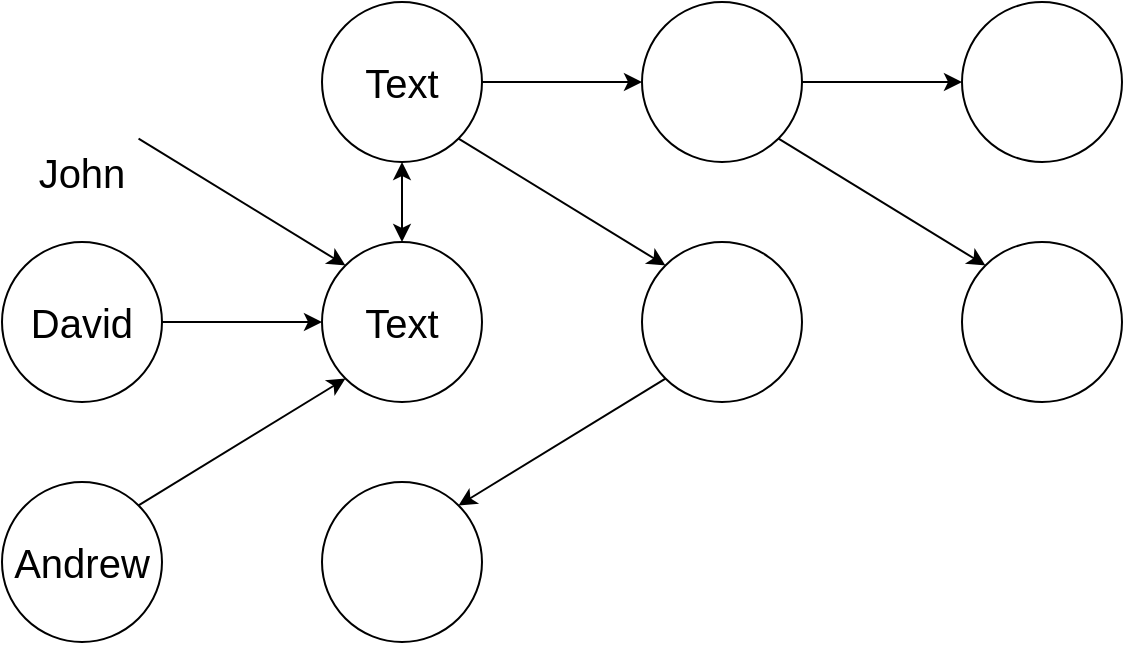 <mxfile version="24.4.0" type="github">
  <diagram name="Page-1" id="4lIlH1OuXLUZxJN4ktV7">
    <mxGraphModel dx="1434" dy="754" grid="1" gridSize="10" guides="1" tooltips="1" connect="1" arrows="1" fold="1" page="1" pageScale="1" pageWidth="850" pageHeight="1100" math="0" shadow="0">
      <root>
        <mxCell id="0" />
        <mxCell id="1" parent="0" />
        <mxCell id="Kv9D4B0Zs7DHX9cIgN15-2" value="" style="ellipse;whiteSpace=wrap;html=1;aspect=fixed;" parent="1" vertex="1">
          <mxGeometry x="160" y="360" width="80" height="80" as="geometry" />
        </mxCell>
        <mxCell id="Kv9D4B0Zs7DHX9cIgN15-3" value="" style="ellipse;whiteSpace=wrap;html=1;aspect=fixed;" parent="1" vertex="1">
          <mxGeometry x="160" y="240" width="80" height="80" as="geometry" />
        </mxCell>
        <mxCell id="Kv9D4B0Zs7DHX9cIgN15-4" value="" style="ellipse;whiteSpace=wrap;html=1;aspect=fixed;" parent="1" vertex="1">
          <mxGeometry x="320" y="240" width="80" height="80" as="geometry" />
        </mxCell>
        <mxCell id="Kv9D4B0Zs7DHX9cIgN15-5" value="" style="ellipse;whiteSpace=wrap;html=1;aspect=fixed;" parent="1" vertex="1">
          <mxGeometry x="320" y="120" width="80" height="80" as="geometry" />
        </mxCell>
        <mxCell id="Kv9D4B0Zs7DHX9cIgN15-6" value="" style="ellipse;whiteSpace=wrap;html=1;aspect=fixed;" parent="1" vertex="1">
          <mxGeometry x="320" y="360" width="80" height="80" as="geometry" />
        </mxCell>
        <mxCell id="Kv9D4B0Zs7DHX9cIgN15-7" value="" style="ellipse;whiteSpace=wrap;html=1;aspect=fixed;" parent="1" vertex="1">
          <mxGeometry x="480" y="120" width="80" height="80" as="geometry" />
        </mxCell>
        <mxCell id="Kv9D4B0Zs7DHX9cIgN15-8" value="" style="ellipse;whiteSpace=wrap;html=1;aspect=fixed;" parent="1" vertex="1">
          <mxGeometry x="480" y="240" width="80" height="80" as="geometry" />
        </mxCell>
        <mxCell id="Kv9D4B0Zs7DHX9cIgN15-10" value="" style="ellipse;whiteSpace=wrap;html=1;aspect=fixed;" parent="1" vertex="1">
          <mxGeometry x="640" y="120" width="80" height="80" as="geometry" />
        </mxCell>
        <mxCell id="Kv9D4B0Zs7DHX9cIgN15-11" value="" style="ellipse;whiteSpace=wrap;html=1;aspect=fixed;" parent="1" vertex="1">
          <mxGeometry x="640" y="240" width="80" height="80" as="geometry" />
        </mxCell>
        <mxCell id="Kv9D4B0Zs7DHX9cIgN15-16" value="" style="endArrow=classic;html=1;rounded=0;exitX=1;exitY=1;exitDx=0;exitDy=0;entryX=0;entryY=0;entryDx=0;entryDy=0;" parent="1" target="Kv9D4B0Zs7DHX9cIgN15-4" edge="1">
          <mxGeometry width="50" height="50" relative="1" as="geometry">
            <mxPoint x="228.284" y="188.284" as="sourcePoint" />
            <mxPoint x="450" y="360" as="targetPoint" />
          </mxGeometry>
        </mxCell>
        <mxCell id="Kv9D4B0Zs7DHX9cIgN15-17" value="" style="endArrow=classic;html=1;rounded=0;exitX=1;exitY=0.5;exitDx=0;exitDy=0;entryX=0;entryY=0.5;entryDx=0;entryDy=0;" parent="1" source="Kv9D4B0Zs7DHX9cIgN15-3" target="Kv9D4B0Zs7DHX9cIgN15-4" edge="1">
          <mxGeometry width="50" height="50" relative="1" as="geometry">
            <mxPoint x="400" y="410" as="sourcePoint" />
            <mxPoint x="450" y="360" as="targetPoint" />
          </mxGeometry>
        </mxCell>
        <mxCell id="Kv9D4B0Zs7DHX9cIgN15-18" value="" style="endArrow=classic;html=1;rounded=0;exitX=1;exitY=0;exitDx=0;exitDy=0;entryX=0;entryY=1;entryDx=0;entryDy=0;" parent="1" source="Kv9D4B0Zs7DHX9cIgN15-2" target="Kv9D4B0Zs7DHX9cIgN15-4" edge="1">
          <mxGeometry width="50" height="50" relative="1" as="geometry">
            <mxPoint x="400" y="410" as="sourcePoint" />
            <mxPoint x="450" y="360" as="targetPoint" />
          </mxGeometry>
        </mxCell>
        <mxCell id="Kv9D4B0Zs7DHX9cIgN15-19" value="" style="endArrow=classic;startArrow=classic;html=1;rounded=0;entryX=0.5;entryY=1;entryDx=0;entryDy=0;exitX=0.5;exitY=0;exitDx=0;exitDy=0;" parent="1" source="Kv9D4B0Zs7DHX9cIgN15-4" target="Kv9D4B0Zs7DHX9cIgN15-5" edge="1">
          <mxGeometry width="50" height="50" relative="1" as="geometry">
            <mxPoint x="400" y="410" as="sourcePoint" />
            <mxPoint x="450" y="360" as="targetPoint" />
          </mxGeometry>
        </mxCell>
        <mxCell id="Kv9D4B0Zs7DHX9cIgN15-20" value="" style="endArrow=classic;html=1;rounded=0;exitX=1;exitY=0.5;exitDx=0;exitDy=0;entryX=0;entryY=0.5;entryDx=0;entryDy=0;" parent="1" source="Kv9D4B0Zs7DHX9cIgN15-5" target="Kv9D4B0Zs7DHX9cIgN15-7" edge="1">
          <mxGeometry width="50" height="50" relative="1" as="geometry">
            <mxPoint x="400" y="410" as="sourcePoint" />
            <mxPoint x="450" y="360" as="targetPoint" />
          </mxGeometry>
        </mxCell>
        <mxCell id="Kv9D4B0Zs7DHX9cIgN15-21" value="" style="endArrow=classic;html=1;rounded=0;exitX=1;exitY=1;exitDx=0;exitDy=0;entryX=0;entryY=0;entryDx=0;entryDy=0;" parent="1" source="Kv9D4B0Zs7DHX9cIgN15-5" target="Kv9D4B0Zs7DHX9cIgN15-8" edge="1">
          <mxGeometry width="50" height="50" relative="1" as="geometry">
            <mxPoint x="400" y="410" as="sourcePoint" />
            <mxPoint x="450" y="360" as="targetPoint" />
          </mxGeometry>
        </mxCell>
        <mxCell id="Kv9D4B0Zs7DHX9cIgN15-22" value="" style="endArrow=classic;html=1;rounded=0;exitX=0;exitY=1;exitDx=0;exitDy=0;entryX=1;entryY=0;entryDx=0;entryDy=0;" parent="1" source="Kv9D4B0Zs7DHX9cIgN15-8" target="Kv9D4B0Zs7DHX9cIgN15-6" edge="1">
          <mxGeometry width="50" height="50" relative="1" as="geometry">
            <mxPoint x="400" y="410" as="sourcePoint" />
            <mxPoint x="450" y="360" as="targetPoint" />
          </mxGeometry>
        </mxCell>
        <mxCell id="Kv9D4B0Zs7DHX9cIgN15-23" value="" style="endArrow=classic;html=1;rounded=0;exitX=1;exitY=0.5;exitDx=0;exitDy=0;entryX=0;entryY=0.5;entryDx=0;entryDy=0;" parent="1" source="Kv9D4B0Zs7DHX9cIgN15-7" target="Kv9D4B0Zs7DHX9cIgN15-10" edge="1">
          <mxGeometry width="50" height="50" relative="1" as="geometry">
            <mxPoint x="400" y="410" as="sourcePoint" />
            <mxPoint x="450" y="360" as="targetPoint" />
          </mxGeometry>
        </mxCell>
        <mxCell id="Kv9D4B0Zs7DHX9cIgN15-24" value="" style="endArrow=classic;html=1;rounded=0;exitX=1;exitY=1;exitDx=0;exitDy=0;entryX=0;entryY=0;entryDx=0;entryDy=0;" parent="1" source="Kv9D4B0Zs7DHX9cIgN15-7" target="Kv9D4B0Zs7DHX9cIgN15-11" edge="1">
          <mxGeometry width="50" height="50" relative="1" as="geometry">
            <mxPoint x="400" y="410" as="sourcePoint" />
            <mxPoint x="450" y="360" as="targetPoint" />
          </mxGeometry>
        </mxCell>
        <mxCell id="Kv9D4B0Zs7DHX9cIgN15-25" value="&lt;div style=&quot;font-size: 20px;&quot;&gt;John&lt;/div&gt;" style="text;html=1;align=center;verticalAlign=middle;whiteSpace=wrap;rounded=0;fontSize=20;" parent="1" vertex="1">
          <mxGeometry x="170" y="190" width="60" height="30" as="geometry" />
        </mxCell>
        <mxCell id="Kv9D4B0Zs7DHX9cIgN15-26" value="David" style="text;html=1;align=center;verticalAlign=middle;whiteSpace=wrap;rounded=0;fontSize=20;" parent="1" vertex="1">
          <mxGeometry x="170" y="265" width="60" height="30" as="geometry" />
        </mxCell>
        <mxCell id="Kv9D4B0Zs7DHX9cIgN15-27" value="Text" style="text;html=1;align=center;verticalAlign=middle;whiteSpace=wrap;rounded=0;fontSize=20;" parent="1" vertex="1">
          <mxGeometry x="330" y="145" width="60" height="30" as="geometry" />
        </mxCell>
        <mxCell id="Kv9D4B0Zs7DHX9cIgN15-28" value="&lt;div style=&quot;font-size: 20px;&quot;&gt;Andrew&lt;/div&gt;" style="text;html=1;align=center;verticalAlign=middle;whiteSpace=wrap;rounded=0;fontSize=20;" parent="1" vertex="1">
          <mxGeometry x="170" y="385" width="60" height="30" as="geometry" />
        </mxCell>
        <mxCell id="Kv9D4B0Zs7DHX9cIgN15-29" value="Text" style="text;html=1;align=center;verticalAlign=middle;whiteSpace=wrap;rounded=0;fontSize=20;" parent="1" vertex="1">
          <mxGeometry x="330" y="265" width="60" height="30" as="geometry" />
        </mxCell>
      </root>
    </mxGraphModel>
  </diagram>
</mxfile>
